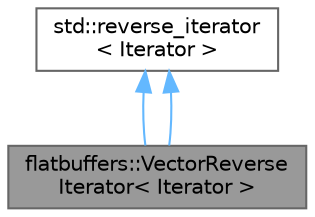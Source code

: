 digraph "flatbuffers::VectorReverseIterator&lt; Iterator &gt;"
{
 // LATEX_PDF_SIZE
  bgcolor="transparent";
  edge [fontname=Helvetica,fontsize=10,labelfontname=Helvetica,labelfontsize=10];
  node [fontname=Helvetica,fontsize=10,shape=box,height=0.2,width=0.4];
  Node1 [id="Node000001",label="flatbuffers::VectorReverse\lIterator\< Iterator \>",height=0.2,width=0.4,color="gray40", fillcolor="grey60", style="filled", fontcolor="black",tooltip=" "];
  Node2 -> Node1 [id="edge3_Node000001_Node000002",dir="back",color="steelblue1",style="solid",tooltip=" "];
  Node2 [id="Node000002",label="std::reverse_iterator\l\< Iterator \>",height=0.2,width=0.4,color="gray40", fillcolor="white", style="filled",tooltip=" "];
  Node2 -> Node1 [id="edge4_Node000001_Node000002",dir="back",color="steelblue1",style="solid",tooltip=" "];
}
